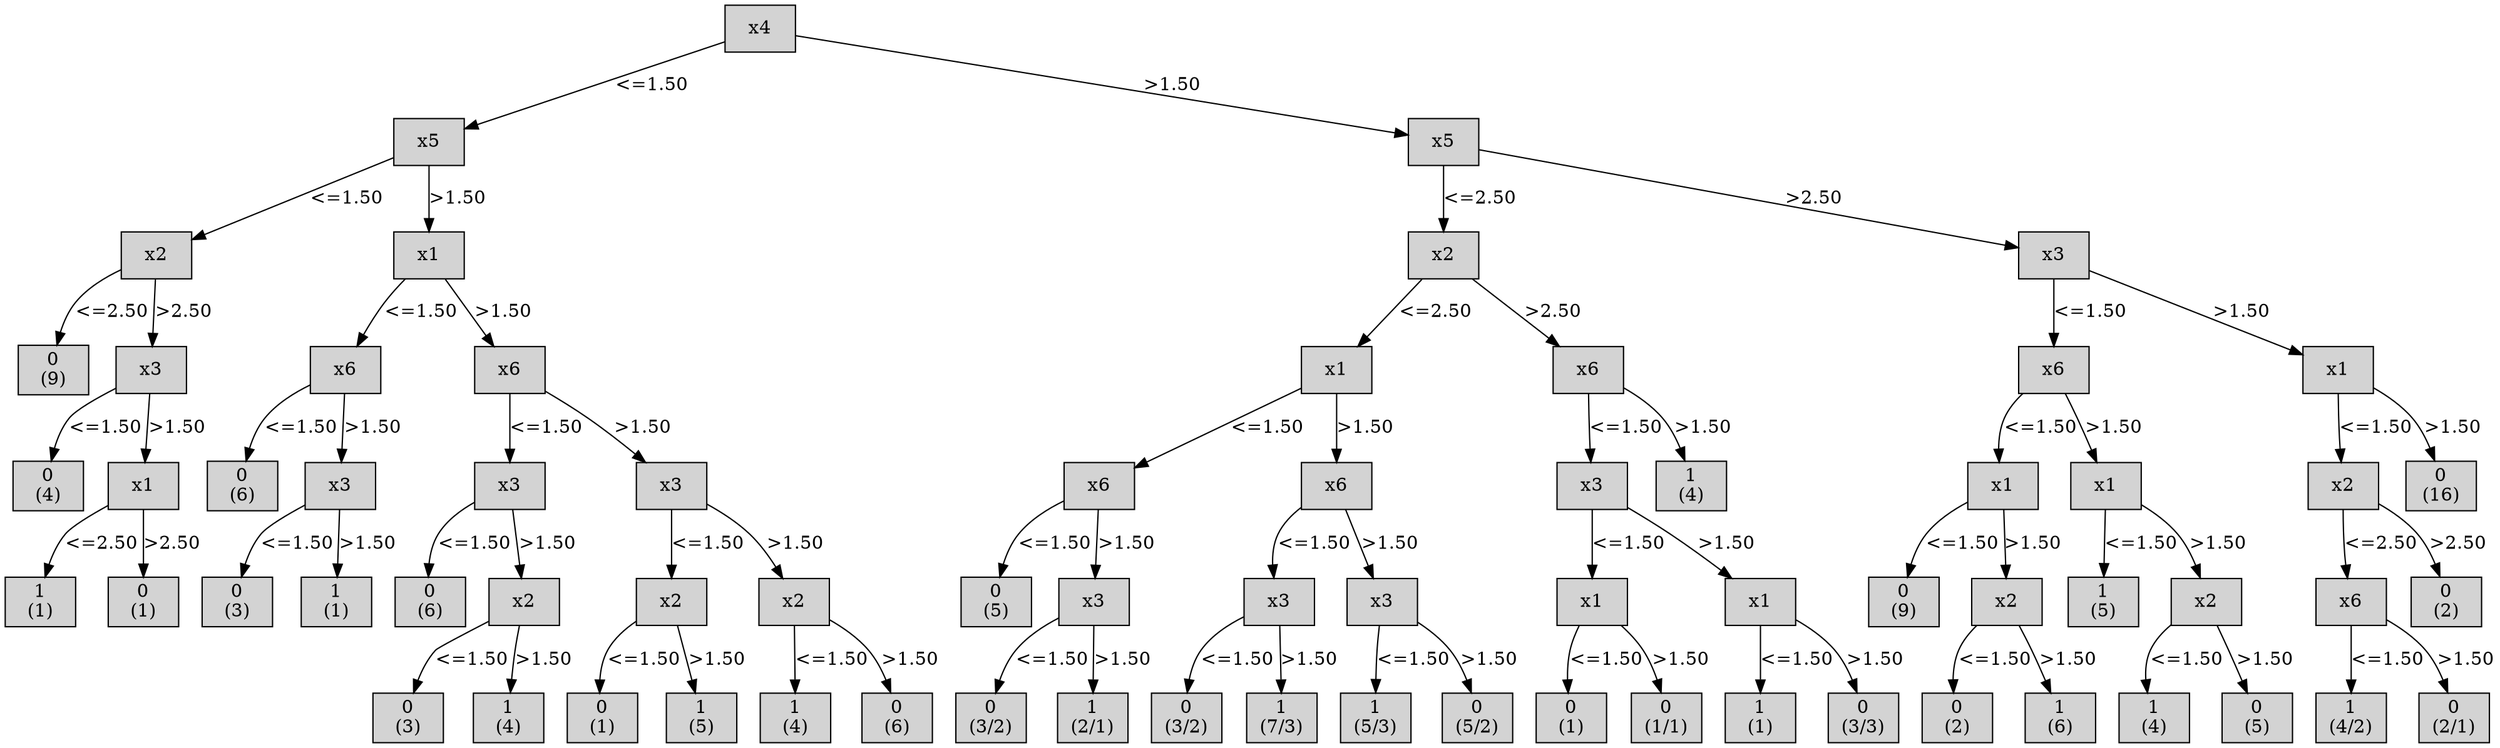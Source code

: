 digraph ID3_Tree {
"0" [shape=box, style=filled, label="x4
", weight=1]
"1" [shape=box, style=filled, label="x5
", weight=2]
0 -> 1 [ label = "<=1.50"];
"2" [shape=box, style=filled, label="x2
", weight=3]
1 -> 2 [ label = "<=1.50"];
"3" [shape=box, style=filled, label="0
(9)
", weight=4]
2 -> 3 [ label = "<=2.50"];
"4" [shape=box, style=filled, label="x3
", weight=4]
2 -> 4 [ label = ">2.50"];
"5" [shape=box, style=filled, label="0
(4)
", weight=5]
4 -> 5 [ label = "<=1.50"];
"6" [shape=box, style=filled, label="x1
", weight=5]
4 -> 6 [ label = ">1.50"];
"7" [shape=box, style=filled, label="1
(1)
", weight=6]
6 -> 7 [ label = "<=2.50"];
"8" [shape=box, style=filled, label="0
(1)
", weight=6]
6 -> 8 [ label = ">2.50"];
"9" [shape=box, style=filled, label="x1
", weight=3]
1 -> 9 [ label = ">1.50"];
"10" [shape=box, style=filled, label="x6
", weight=4]
9 -> 10 [ label = "<=1.50"];
"11" [shape=box, style=filled, label="0
(6)
", weight=5]
10 -> 11 [ label = "<=1.50"];
"12" [shape=box, style=filled, label="x3
", weight=5]
10 -> 12 [ label = ">1.50"];
"13" [shape=box, style=filled, label="0
(3)
", weight=6]
12 -> 13 [ label = "<=1.50"];
"14" [shape=box, style=filled, label="1
(1)
", weight=6]
12 -> 14 [ label = ">1.50"];
"15" [shape=box, style=filled, label="x6
", weight=4]
9 -> 15 [ label = ">1.50"];
"16" [shape=box, style=filled, label="x3
", weight=5]
15 -> 16 [ label = "<=1.50"];
"17" [shape=box, style=filled, label="0
(6)
", weight=6]
16 -> 17 [ label = "<=1.50"];
"18" [shape=box, style=filled, label="x2
", weight=6]
16 -> 18 [ label = ">1.50"];
"19" [shape=box, style=filled, label="0
(3)
", weight=7]
18 -> 19 [ label = "<=1.50"];
"20" [shape=box, style=filled, label="1
(4)
", weight=7]
18 -> 20 [ label = ">1.50"];
"21" [shape=box, style=filled, label="x3
", weight=5]
15 -> 21 [ label = ">1.50"];
"22" [shape=box, style=filled, label="x2
", weight=6]
21 -> 22 [ label = "<=1.50"];
"23" [shape=box, style=filled, label="0
(1)
", weight=7]
22 -> 23 [ label = "<=1.50"];
"24" [shape=box, style=filled, label="1
(5)
", weight=7]
22 -> 24 [ label = ">1.50"];
"25" [shape=box, style=filled, label="x2
", weight=6]
21 -> 25 [ label = ">1.50"];
"26" [shape=box, style=filled, label="1
(4)
", weight=7]
25 -> 26 [ label = "<=1.50"];
"27" [shape=box, style=filled, label="0
(6)
", weight=7]
25 -> 27 [ label = ">1.50"];
"28" [shape=box, style=filled, label="x5
", weight=2]
0 -> 28 [ label = ">1.50"];
"29" [shape=box, style=filled, label="x2
", weight=3]
28 -> 29 [ label = "<=2.50"];
"30" [shape=box, style=filled, label="x1
", weight=4]
29 -> 30 [ label = "<=2.50"];
"31" [shape=box, style=filled, label="x6
", weight=5]
30 -> 31 [ label = "<=1.50"];
"32" [shape=box, style=filled, label="0
(5)
", weight=6]
31 -> 32 [ label = "<=1.50"];
"33" [shape=box, style=filled, label="x3
", weight=6]
31 -> 33 [ label = ">1.50"];
"34" [shape=box, style=filled, label="0
(3/2)
", weight=7]
33 -> 34 [ label = "<=1.50"];
"35" [shape=box, style=filled, label="1
(2/1)
", weight=7]
33 -> 35 [ label = ">1.50"];
"36" [shape=box, style=filled, label="x6
", weight=5]
30 -> 36 [ label = ">1.50"];
"37" [shape=box, style=filled, label="x3
", weight=6]
36 -> 37 [ label = "<=1.50"];
"38" [shape=box, style=filled, label="0
(3/2)
", weight=7]
37 -> 38 [ label = "<=1.50"];
"39" [shape=box, style=filled, label="1
(7/3)
", weight=7]
37 -> 39 [ label = ">1.50"];
"40" [shape=box, style=filled, label="x3
", weight=6]
36 -> 40 [ label = ">1.50"];
"41" [shape=box, style=filled, label="1
(5/3)
", weight=7]
40 -> 41 [ label = "<=1.50"];
"42" [shape=box, style=filled, label="0
(5/2)
", weight=7]
40 -> 42 [ label = ">1.50"];
"43" [shape=box, style=filled, label="x6
", weight=4]
29 -> 43 [ label = ">2.50"];
"44" [shape=box, style=filled, label="x3
", weight=5]
43 -> 44 [ label = "<=1.50"];
"45" [shape=box, style=filled, label="x1
", weight=6]
44 -> 45 [ label = "<=1.50"];
"46" [shape=box, style=filled, label="0
(1)
", weight=7]
45 -> 46 [ label = "<=1.50"];
"47" [shape=box, style=filled, label="0
(1/1)
", weight=7]
45 -> 47 [ label = ">1.50"];
"48" [shape=box, style=filled, label="x1
", weight=6]
44 -> 48 [ label = ">1.50"];
"49" [shape=box, style=filled, label="1
(1)
", weight=7]
48 -> 49 [ label = "<=1.50"];
"50" [shape=box, style=filled, label="0
(3/3)
", weight=7]
48 -> 50 [ label = ">1.50"];
"51" [shape=box, style=filled, label="1
(4)
", weight=5]
43 -> 51 [ label = ">1.50"];
"52" [shape=box, style=filled, label="x3
", weight=3]
28 -> 52 [ label = ">2.50"];
"53" [shape=box, style=filled, label="x6
", weight=4]
52 -> 53 [ label = "<=1.50"];
"54" [shape=box, style=filled, label="x1
", weight=5]
53 -> 54 [ label = "<=1.50"];
"55" [shape=box, style=filled, label="0
(9)
", weight=6]
54 -> 55 [ label = "<=1.50"];
"56" [shape=box, style=filled, label="x2
", weight=6]
54 -> 56 [ label = ">1.50"];
"57" [shape=box, style=filled, label="0
(2)
", weight=7]
56 -> 57 [ label = "<=1.50"];
"58" [shape=box, style=filled, label="1
(6)
", weight=7]
56 -> 58 [ label = ">1.50"];
"59" [shape=box, style=filled, label="x1
", weight=5]
53 -> 59 [ label = ">1.50"];
"60" [shape=box, style=filled, label="1
(5)
", weight=6]
59 -> 60 [ label = "<=1.50"];
"61" [shape=box, style=filled, label="x2
", weight=6]
59 -> 61 [ label = ">1.50"];
"62" [shape=box, style=filled, label="1
(4)
", weight=7]
61 -> 62 [ label = "<=1.50"];
"63" [shape=box, style=filled, label="0
(5)
", weight=7]
61 -> 63 [ label = ">1.50"];
"64" [shape=box, style=filled, label="x1
", weight=4]
52 -> 64 [ label = ">1.50"];
"65" [shape=box, style=filled, label="x2
", weight=5]
64 -> 65 [ label = "<=1.50"];
"66" [shape=box, style=filled, label="x6
", weight=6]
65 -> 66 [ label = "<=2.50"];
"67" [shape=box, style=filled, label="1
(4/2)
", weight=7]
66 -> 67 [ label = "<=1.50"];
"68" [shape=box, style=filled, label="0
(2/1)
", weight=7]
66 -> 68 [ label = ">1.50"];
"69" [shape=box, style=filled, label="0
(2)
", weight=6]
65 -> 69 [ label = ">2.50"];
"70" [shape=box, style=filled, label="0
(16)
", weight=5]
64 -> 70 [ label = ">1.50"];
{rank=same; 0;};
{rank=same; 1;28;};
{rank=same; 2;9;29;52;};
{rank=same; 3;4;10;15;30;43;53;64;};
{rank=same; 5;6;11;12;16;21;31;36;44;51;54;59;65;70;};
{rank=same; 7;8;13;14;17;18;22;25;32;33;37;40;45;48;55;56;60;61;66;69;};
{rank=same; 19;20;23;24;26;27;34;35;38;39;41;42;46;47;49;50;57;58;62;63;67;68;};
}